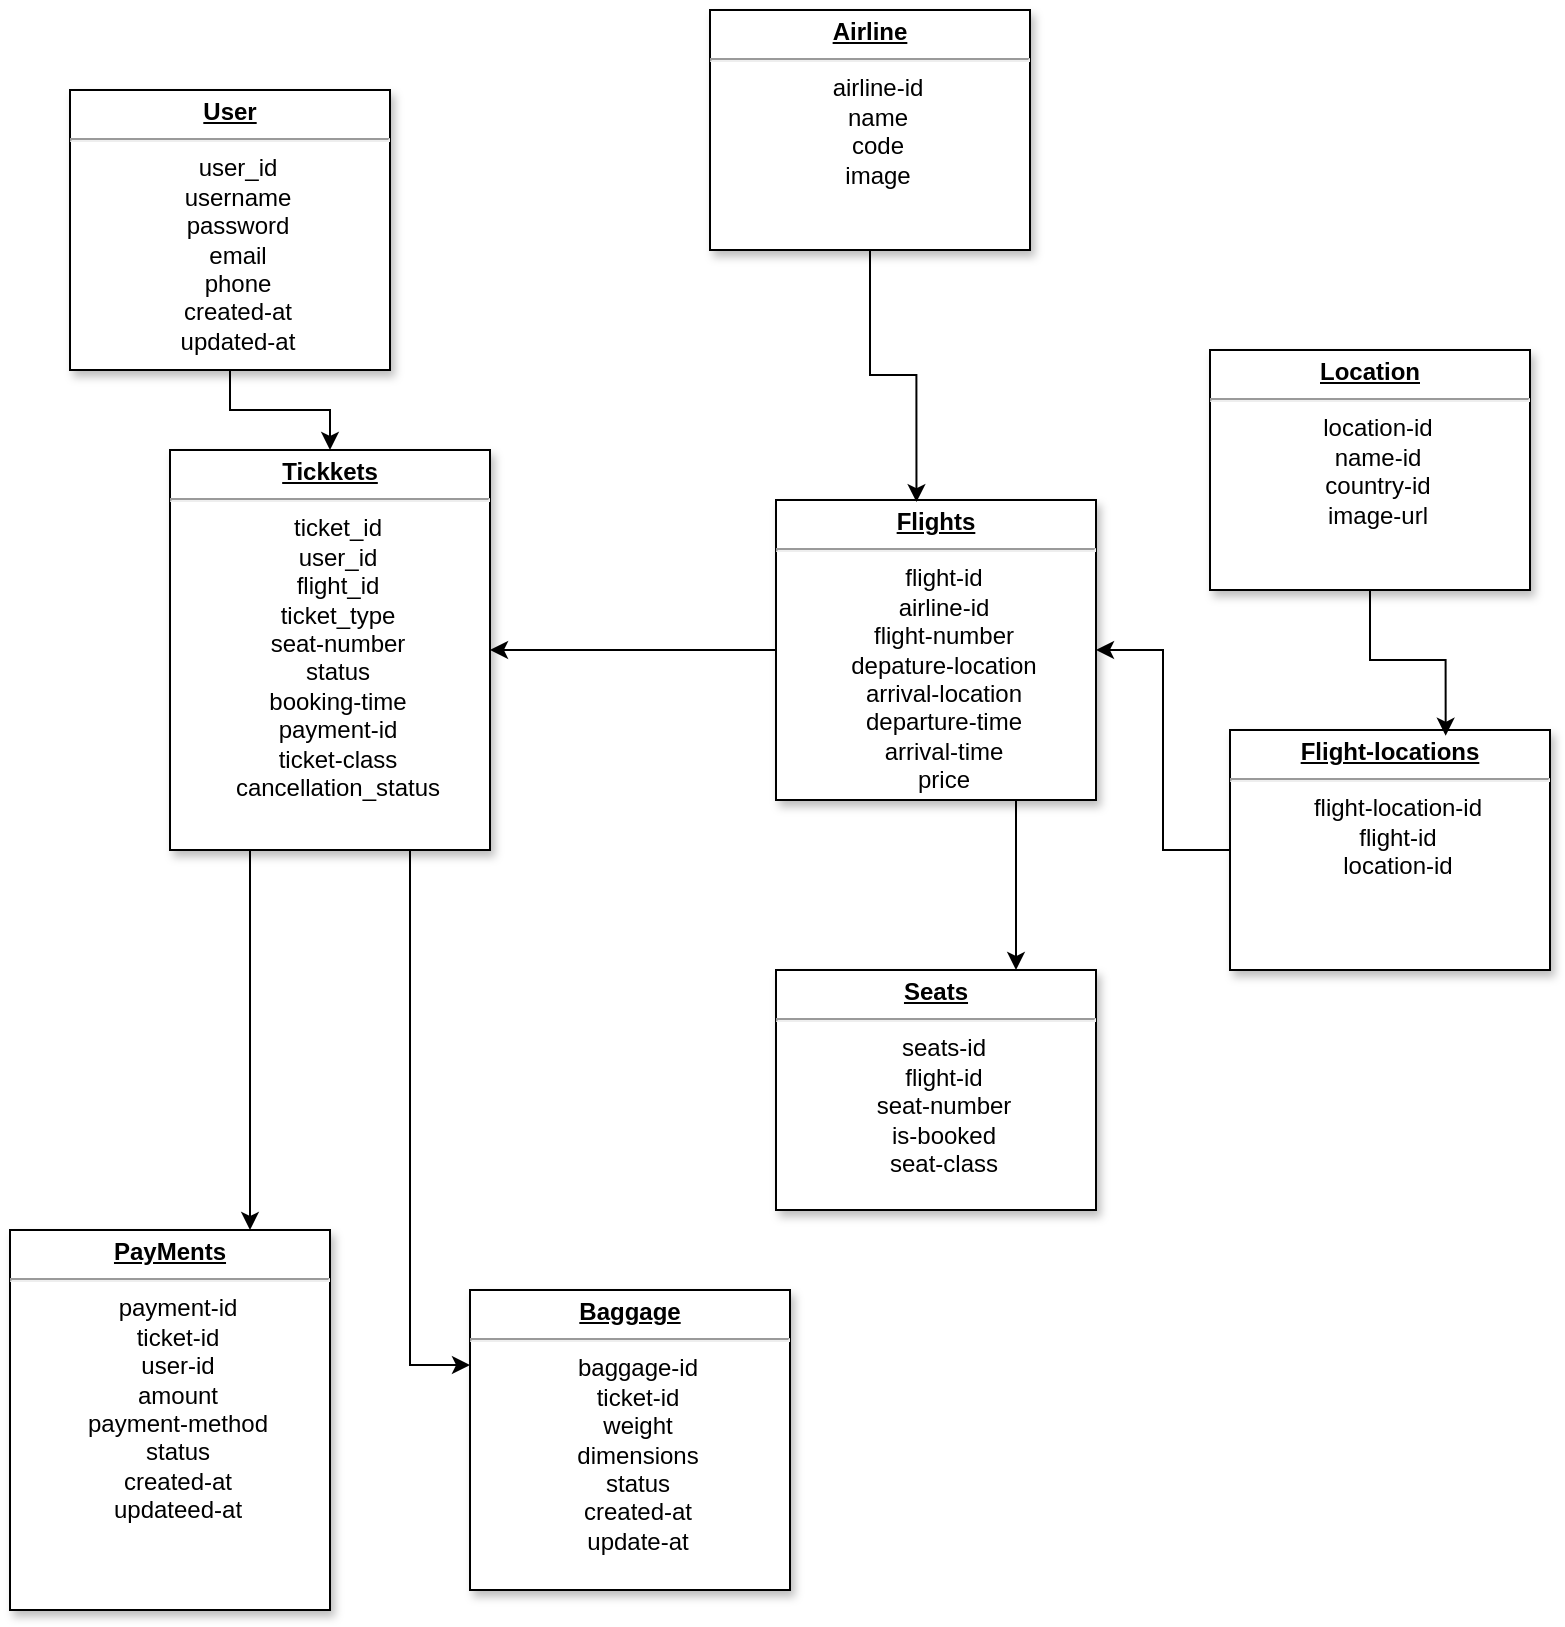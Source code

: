 <mxfile version="26.1.1" pages="2">
  <diagram name="DataBase" id="efa7a0a1-bf9b-a30e-e6df-94a7791c09e9">
    <mxGraphModel dx="1404" dy="547" grid="1" gridSize="10" guides="1" tooltips="1" connect="1" arrows="1" fold="1" page="1" pageScale="1" pageWidth="826" pageHeight="1169" background="none" math="0" shadow="0">
      <root>
        <mxCell id="0" />
        <mxCell id="1" parent="0" />
        <mxCell id="VD2d9bGg6Hbwb1E2KPjK-19" style="edgeStyle=orthogonalEdgeStyle;rounded=0;orthogonalLoop=1;jettySize=auto;html=1;labelBackgroundColor=none;fontColor=default;" edge="1" parent="1" source="VD2d9bGg6Hbwb1E2KPjK-20" target="VD2d9bGg6Hbwb1E2KPjK-23">
          <mxGeometry relative="1" as="geometry" />
        </mxCell>
        <mxCell id="VD2d9bGg6Hbwb1E2KPjK-20" value="&lt;p style=&quot;text-align: center; margin: 4px 0px 0px;&quot;&gt;&lt;b style=&quot;text-decoration-line: underline;&quot;&gt;Us&lt;/b&gt;&lt;span style=&quot;background-color: transparent;&quot;&gt;&lt;b&gt;&lt;u&gt;er&lt;/u&gt;&lt;/b&gt;&lt;/span&gt;&lt;/p&gt;&lt;hr style=&quot;text-align: center;&quot;&gt;&lt;p style=&quot;text-align: center; margin: 0px 0px 0px 8px;&quot;&gt;user_id&lt;/p&gt;&lt;p style=&quot;text-align: center; margin: 0px 0px 0px 8px;&quot;&gt;username&lt;/p&gt;&lt;p style=&quot;text-align: center; margin: 0px 0px 0px 8px;&quot;&gt;password&lt;/p&gt;&lt;p style=&quot;text-align: center; margin: 0px 0px 0px 8px;&quot;&gt;email&lt;/p&gt;&lt;p style=&quot;text-align: center; margin: 0px 0px 0px 8px;&quot;&gt;phone&lt;/p&gt;&lt;p style=&quot;text-align: center; margin: 0px 0px 0px 8px;&quot;&gt;created-at&lt;/p&gt;&lt;p style=&quot;text-align: center; margin: 0px 0px 0px 8px;&quot;&gt;updated-at&lt;/p&gt;" style="verticalAlign=top;align=left;overflow=fill;fontSize=12;fontFamily=Helvetica;html=1;shadow=1;labelBackgroundColor=none;" vertex="1" parent="1">
          <mxGeometry x="70" y="110" width="160" height="140" as="geometry" />
        </mxCell>
        <mxCell id="VD2d9bGg6Hbwb1E2KPjK-21" style="edgeStyle=orthogonalEdgeStyle;rounded=0;orthogonalLoop=1;jettySize=auto;html=1;exitX=0.75;exitY=1;exitDx=0;exitDy=0;entryX=0;entryY=0.25;entryDx=0;entryDy=0;labelBackgroundColor=none;fontColor=default;" edge="1" parent="1" source="VD2d9bGg6Hbwb1E2KPjK-23" target="VD2d9bGg6Hbwb1E2KPjK-24">
          <mxGeometry relative="1" as="geometry" />
        </mxCell>
        <mxCell id="VD2d9bGg6Hbwb1E2KPjK-22" style="edgeStyle=orthogonalEdgeStyle;rounded=0;orthogonalLoop=1;jettySize=auto;html=1;exitX=0.25;exitY=1;exitDx=0;exitDy=0;entryX=0.75;entryY=0;entryDx=0;entryDy=0;" edge="1" parent="1" source="VD2d9bGg6Hbwb1E2KPjK-23" target="VD2d9bGg6Hbwb1E2KPjK-35">
          <mxGeometry relative="1" as="geometry" />
        </mxCell>
        <mxCell id="VD2d9bGg6Hbwb1E2KPjK-23" value="&lt;p style=&quot;text-align: center; margin: 4px 0px 0px;&quot;&gt;&lt;b&gt;&lt;u&gt;Tickkets&lt;/u&gt;&lt;/b&gt;&lt;/p&gt;&lt;hr style=&quot;text-align: center;&quot;&gt;&lt;p style=&quot;text-align: center; margin: 0px 0px 0px 8px;&quot;&gt;ticket_id&lt;/p&gt;&lt;p style=&quot;text-align: center; margin: 0px 0px 0px 8px;&quot;&gt;user_id&lt;/p&gt;&lt;p style=&quot;text-align: center; margin: 0px 0px 0px 8px;&quot;&gt;flight_id&lt;/p&gt;&lt;p style=&quot;text-align: center; margin: 0px 0px 0px 8px;&quot;&gt;ticket_type&lt;/p&gt;&lt;p style=&quot;text-align: center; margin: 0px 0px 0px 8px;&quot;&gt;seat-number&lt;/p&gt;&lt;p style=&quot;text-align: center; margin: 0px 0px 0px 8px;&quot;&gt;status&lt;/p&gt;&lt;p style=&quot;text-align: center; margin: 0px 0px 0px 8px;&quot;&gt;booking-time&lt;/p&gt;&lt;p style=&quot;text-align: center; margin: 0px 0px 0px 8px;&quot;&gt;payment-id&lt;/p&gt;&lt;p style=&quot;text-align: center; margin: 0px 0px 0px 8px;&quot;&gt;ticket-class&lt;/p&gt;&lt;p style=&quot;text-align: center; margin: 0px 0px 0px 8px;&quot;&gt;cancellation_status&lt;/p&gt;" style="verticalAlign=top;align=left;overflow=fill;fontSize=12;fontFamily=Helvetica;html=1;shadow=1;labelBackgroundColor=none;" vertex="1" parent="1">
          <mxGeometry x="120" y="290" width="160" height="200" as="geometry" />
        </mxCell>
        <mxCell id="VD2d9bGg6Hbwb1E2KPjK-24" value="&lt;p style=&quot;text-align: center; margin: 4px 0px 0px;&quot;&gt;&lt;b&gt;&lt;u&gt;Baggage&lt;/u&gt;&lt;/b&gt;&lt;/p&gt;&lt;hr style=&quot;text-align: center;&quot;&gt;&lt;p style=&quot;text-align: center; margin: 0px 0px 0px 8px;&quot;&gt;baggage-id&lt;/p&gt;&lt;p style=&quot;text-align: center; margin: 0px 0px 0px 8px;&quot;&gt;ticket-id&lt;/p&gt;&lt;p style=&quot;text-align: center; margin: 0px 0px 0px 8px;&quot;&gt;weight&lt;/p&gt;&lt;p style=&quot;text-align: center; margin: 0px 0px 0px 8px;&quot;&gt;dimensions&lt;/p&gt;&lt;p style=&quot;text-align: center; margin: 0px 0px 0px 8px;&quot;&gt;status&lt;/p&gt;&lt;p style=&quot;text-align: center; margin: 0px 0px 0px 8px;&quot;&gt;created-at&lt;/p&gt;&lt;p style=&quot;text-align: center; margin: 0px 0px 0px 8px;&quot;&gt;update-at&lt;/p&gt;" style="verticalAlign=top;align=left;overflow=fill;fontSize=12;fontFamily=Helvetica;html=1;shadow=1;labelBackgroundColor=none;" vertex="1" parent="1">
          <mxGeometry x="270" y="710" width="160" height="150" as="geometry" />
        </mxCell>
        <mxCell id="VD2d9bGg6Hbwb1E2KPjK-25" style="edgeStyle=orthogonalEdgeStyle;rounded=0;orthogonalLoop=1;jettySize=auto;html=1;entryX=1;entryY=0.5;entryDx=0;entryDy=0;labelBackgroundColor=none;fontColor=default;" edge="1" parent="1" source="VD2d9bGg6Hbwb1E2KPjK-27" target="VD2d9bGg6Hbwb1E2KPjK-23">
          <mxGeometry relative="1" as="geometry" />
        </mxCell>
        <mxCell id="VD2d9bGg6Hbwb1E2KPjK-26" style="edgeStyle=orthogonalEdgeStyle;rounded=0;orthogonalLoop=1;jettySize=auto;html=1;exitX=0.75;exitY=1;exitDx=0;exitDy=0;entryX=0.75;entryY=0;entryDx=0;entryDy=0;" edge="1" parent="1" source="VD2d9bGg6Hbwb1E2KPjK-27" target="VD2d9bGg6Hbwb1E2KPjK-28">
          <mxGeometry relative="1" as="geometry" />
        </mxCell>
        <mxCell id="VD2d9bGg6Hbwb1E2KPjK-27" value="&lt;p style=&quot;text-align: center; margin: 4px 0px 0px;&quot;&gt;&lt;b&gt;&lt;u&gt;Flights&lt;/u&gt;&lt;/b&gt;&lt;/p&gt;&lt;hr style=&quot;text-align: center;&quot;&gt;&lt;p style=&quot;text-align: center; margin: 0px 0px 0px 8px;&quot;&gt;flight-id&lt;/p&gt;&lt;p style=&quot;text-align: center; margin: 0px 0px 0px 8px;&quot;&gt;airline-id&lt;/p&gt;&lt;p style=&quot;text-align: center; margin: 0px 0px 0px 8px;&quot;&gt;flight-number&lt;/p&gt;&lt;p style=&quot;text-align: center; margin: 0px 0px 0px 8px;&quot;&gt;depature-location&lt;/p&gt;&lt;p style=&quot;text-align: center; margin: 0px 0px 0px 8px;&quot;&gt;arrival-location&lt;/p&gt;&lt;p style=&quot;text-align: center; margin: 0px 0px 0px 8px;&quot;&gt;departure-time&lt;/p&gt;&lt;p style=&quot;text-align: center; margin: 0px 0px 0px 8px;&quot;&gt;arrival-time&lt;/p&gt;&lt;p style=&quot;text-align: center; margin: 0px 0px 0px 8px;&quot;&gt;price&lt;/p&gt;" style="verticalAlign=top;align=left;overflow=fill;fontSize=12;fontFamily=Helvetica;html=1;shadow=1;labelBackgroundColor=none;" vertex="1" parent="1">
          <mxGeometry x="423" y="315" width="160" height="150" as="geometry" />
        </mxCell>
        <mxCell id="VD2d9bGg6Hbwb1E2KPjK-28" value="&lt;p style=&quot;text-align: center; margin: 4px 0px 0px;&quot;&gt;&lt;b&gt;&lt;u&gt;Seats&lt;/u&gt;&lt;/b&gt;&lt;/p&gt;&lt;hr style=&quot;text-align: center;&quot;&gt;&lt;p style=&quot;text-align: center; margin: 0px 0px 0px 8px;&quot;&gt;seats-id&lt;/p&gt;&lt;p style=&quot;text-align: center; margin: 0px 0px 0px 8px;&quot;&gt;flight-id&lt;/p&gt;&lt;p style=&quot;text-align: center; margin: 0px 0px 0px 8px;&quot;&gt;seat-number&lt;/p&gt;&lt;p style=&quot;text-align: center; margin: 0px 0px 0px 8px;&quot;&gt;is-booked&lt;/p&gt;&lt;p style=&quot;text-align: center; margin: 0px 0px 0px 8px;&quot;&gt;seat-class&lt;/p&gt;" style="verticalAlign=top;align=left;overflow=fill;fontSize=12;fontFamily=Helvetica;html=1;shadow=1;labelBackgroundColor=none;" vertex="1" parent="1">
          <mxGeometry x="423" y="550" width="160" height="120" as="geometry" />
        </mxCell>
        <mxCell id="VD2d9bGg6Hbwb1E2KPjK-29" value="&lt;p style=&quot;text-align: center; margin: 4px 0px 0px;&quot;&gt;&lt;b&gt;&lt;u&gt;A&lt;/u&gt;&lt;/b&gt;&lt;span style=&quot;background-color: transparent;&quot;&gt;&lt;b&gt;&lt;u&gt;irline&lt;/u&gt;&lt;/b&gt;&lt;/span&gt;&lt;/p&gt;&lt;hr style=&quot;text-align: center;&quot;&gt;&lt;p style=&quot;text-align: center; margin: 0px 0px 0px 8px;&quot;&gt;airline-id&lt;/p&gt;&lt;p style=&quot;text-align: center; margin: 0px 0px 0px 8px;&quot;&gt;name&lt;/p&gt;&lt;p style=&quot;text-align: center; margin: 0px 0px 0px 8px;&quot;&gt;code&lt;/p&gt;&lt;p style=&quot;text-align: center; margin: 0px 0px 0px 8px;&quot;&gt;image&lt;/p&gt;" style="verticalAlign=top;align=left;overflow=fill;fontSize=12;fontFamily=Helvetica;html=1;shadow=1;labelBackgroundColor=none;" vertex="1" parent="1">
          <mxGeometry x="390" y="70" width="160" height="120" as="geometry" />
        </mxCell>
        <mxCell id="VD2d9bGg6Hbwb1E2KPjK-30" style="edgeStyle=orthogonalEdgeStyle;rounded=0;orthogonalLoop=1;jettySize=auto;html=1;entryX=1;entryY=0.5;entryDx=0;entryDy=0;" edge="1" parent="1" source="VD2d9bGg6Hbwb1E2KPjK-31" target="VD2d9bGg6Hbwb1E2KPjK-27">
          <mxGeometry relative="1" as="geometry" />
        </mxCell>
        <mxCell id="VD2d9bGg6Hbwb1E2KPjK-31" value="&lt;p style=&quot;text-align: center; margin: 4px 0px 0px;&quot;&gt;&lt;b&gt;&lt;u&gt;Flight-locations&lt;/u&gt;&lt;/b&gt;&lt;/p&gt;&lt;hr style=&quot;text-align: center;&quot;&gt;&lt;p style=&quot;text-align: center; margin: 0px 0px 0px 8px;&quot;&gt;flight-location-id&lt;/p&gt;&lt;p style=&quot;text-align: center; margin: 0px 0px 0px 8px;&quot;&gt;flight-id&lt;/p&gt;&lt;p style=&quot;text-align: center; margin: 0px 0px 0px 8px;&quot;&gt;location-id&lt;/p&gt;" style="verticalAlign=top;align=left;overflow=fill;fontSize=12;fontFamily=Helvetica;html=1;shadow=1;labelBackgroundColor=none;" vertex="1" parent="1">
          <mxGeometry x="650" y="430" width="160" height="120" as="geometry" />
        </mxCell>
        <mxCell id="VD2d9bGg6Hbwb1E2KPjK-32" value="&lt;p style=&quot;text-align: center; margin: 4px 0px 0px;&quot;&gt;&lt;b&gt;&lt;u&gt;Location&lt;/u&gt;&lt;/b&gt;&lt;/p&gt;&lt;hr style=&quot;text-align: center;&quot;&gt;&lt;p style=&quot;text-align: center; margin: 0px 0px 0px 8px;&quot;&gt;location-id&lt;/p&gt;&lt;p style=&quot;text-align: center; margin: 0px 0px 0px 8px;&quot;&gt;name-id&lt;/p&gt;&lt;p style=&quot;text-align: center; margin: 0px 0px 0px 8px;&quot;&gt;country-id&lt;/p&gt;&lt;p style=&quot;text-align: center; margin: 0px 0px 0px 8px;&quot;&gt;image-url&lt;/p&gt;" style="verticalAlign=top;align=left;overflow=fill;fontSize=12;fontFamily=Helvetica;html=1;shadow=1;labelBackgroundColor=none;" vertex="1" parent="1">
          <mxGeometry x="640" y="240" width="160" height="120" as="geometry" />
        </mxCell>
        <mxCell id="VD2d9bGg6Hbwb1E2KPjK-33" style="edgeStyle=orthogonalEdgeStyle;rounded=0;orthogonalLoop=1;jettySize=auto;html=1;entryX=0.439;entryY=0.007;entryDx=0;entryDy=0;entryPerimeter=0;labelBackgroundColor=none;fontColor=default;" edge="1" parent="1" source="VD2d9bGg6Hbwb1E2KPjK-29" target="VD2d9bGg6Hbwb1E2KPjK-27">
          <mxGeometry relative="1" as="geometry" />
        </mxCell>
        <mxCell id="VD2d9bGg6Hbwb1E2KPjK-34" style="edgeStyle=orthogonalEdgeStyle;rounded=0;orthogonalLoop=1;jettySize=auto;html=1;entryX=0.674;entryY=0.024;entryDx=0;entryDy=0;entryPerimeter=0;labelBackgroundColor=none;fontColor=default;" edge="1" parent="1" source="VD2d9bGg6Hbwb1E2KPjK-32" target="VD2d9bGg6Hbwb1E2KPjK-31">
          <mxGeometry relative="1" as="geometry" />
        </mxCell>
        <mxCell id="VD2d9bGg6Hbwb1E2KPjK-35" value="&lt;p style=&quot;text-align: center; margin: 4px 0px 0px;&quot;&gt;&lt;b&gt;&lt;u&gt;PayMents&lt;/u&gt;&lt;/b&gt;&lt;/p&gt;&lt;hr style=&quot;text-align: center;&quot;&gt;&lt;p style=&quot;text-align: center; margin: 0px 0px 0px 8px;&quot;&gt;payment-id&lt;/p&gt;&lt;p style=&quot;text-align: center; margin: 0px 0px 0px 8px;&quot;&gt;ticket-id&lt;/p&gt;&lt;p style=&quot;text-align: center; margin: 0px 0px 0px 8px;&quot;&gt;user-id&lt;/p&gt;&lt;p style=&quot;text-align: center; margin: 0px 0px 0px 8px;&quot;&gt;amount&lt;/p&gt;&lt;p style=&quot;text-align: center; margin: 0px 0px 0px 8px;&quot;&gt;payment-method&lt;/p&gt;&lt;p style=&quot;text-align: center; margin: 0px 0px 0px 8px;&quot;&gt;status&lt;/p&gt;&lt;p style=&quot;text-align: center; margin: 0px 0px 0px 8px;&quot;&gt;created-at&lt;/p&gt;&lt;p style=&quot;text-align: center; margin: 0px 0px 0px 8px;&quot;&gt;updateed-at&lt;/p&gt;" style="verticalAlign=top;align=left;overflow=fill;fontSize=12;fontFamily=Helvetica;html=1;shadow=1;labelBackgroundColor=none;" vertex="1" parent="1">
          <mxGeometry x="40" y="680" width="160" height="190" as="geometry" />
        </mxCell>
      </root>
    </mxGraphModel>
  </diagram>
  <diagram id="NnmvAEPNDqZaeTah2HrJ" name="Sơ đồ phân cấp chức năng">
    <mxGraphModel dx="2184" dy="2020" grid="1" gridSize="10" guides="1" tooltips="1" connect="1" arrows="1" fold="1" page="1" pageScale="1" pageWidth="827" pageHeight="1169" math="0" shadow="0">
      <root>
        <mxCell id="0" />
        <mxCell id="1" parent="0" />
        <mxCell id="oxAdvJ6benqU_1tZikic-13" style="edgeStyle=orthogonalEdgeStyle;rounded=0;orthogonalLoop=1;jettySize=auto;html=1;entryX=1;entryY=0.5;entryDx=0;entryDy=0;" edge="1" parent="1" source="oxAdvJ6benqU_1tZikic-1" target="oxAdvJ6benqU_1tZikic-2">
          <mxGeometry relative="1" as="geometry" />
        </mxCell>
        <mxCell id="oxAdvJ6benqU_1tZikic-14" style="edgeStyle=orthogonalEdgeStyle;rounded=0;orthogonalLoop=1;jettySize=auto;html=1;entryX=1;entryY=0.5;entryDx=0;entryDy=0;" edge="1" parent="1" source="oxAdvJ6benqU_1tZikic-1" target="oxAdvJ6benqU_1tZikic-3">
          <mxGeometry relative="1" as="geometry" />
        </mxCell>
        <mxCell id="oxAdvJ6benqU_1tZikic-15" style="edgeStyle=orthogonalEdgeStyle;rounded=0;orthogonalLoop=1;jettySize=auto;html=1;entryX=1;entryY=0.5;entryDx=0;entryDy=0;" edge="1" parent="1" source="oxAdvJ6benqU_1tZikic-1" target="oxAdvJ6benqU_1tZikic-4">
          <mxGeometry relative="1" as="geometry" />
        </mxCell>
        <mxCell id="oxAdvJ6benqU_1tZikic-16" style="edgeStyle=orthogonalEdgeStyle;rounded=0;orthogonalLoop=1;jettySize=auto;html=1;entryX=1;entryY=0.5;entryDx=0;entryDy=0;" edge="1" parent="1" source="oxAdvJ6benqU_1tZikic-1" target="oxAdvJ6benqU_1tZikic-5">
          <mxGeometry relative="1" as="geometry" />
        </mxCell>
        <mxCell id="oxAdvJ6benqU_1tZikic-17" style="edgeStyle=orthogonalEdgeStyle;rounded=0;orthogonalLoop=1;jettySize=auto;html=1;entryX=1;entryY=0.5;entryDx=0;entryDy=0;" edge="1" parent="1" source="oxAdvJ6benqU_1tZikic-1" target="oxAdvJ6benqU_1tZikic-6">
          <mxGeometry relative="1" as="geometry" />
        </mxCell>
        <mxCell id="oxAdvJ6benqU_1tZikic-18" style="edgeStyle=orthogonalEdgeStyle;rounded=0;orthogonalLoop=1;jettySize=auto;html=1;entryX=1;entryY=0.5;entryDx=0;entryDy=0;" edge="1" parent="1" source="oxAdvJ6benqU_1tZikic-1" target="oxAdvJ6benqU_1tZikic-7">
          <mxGeometry relative="1" as="geometry" />
        </mxCell>
        <mxCell id="oxAdvJ6benqU_1tZikic-19" style="edgeStyle=orthogonalEdgeStyle;rounded=0;orthogonalLoop=1;jettySize=auto;html=1;entryX=1;entryY=0.5;entryDx=0;entryDy=0;" edge="1" parent="1" source="oxAdvJ6benqU_1tZikic-1" target="oxAdvJ6benqU_1tZikic-8">
          <mxGeometry relative="1" as="geometry" />
        </mxCell>
        <mxCell id="oxAdvJ6benqU_1tZikic-20" style="edgeStyle=orthogonalEdgeStyle;rounded=0;orthogonalLoop=1;jettySize=auto;html=1;entryX=1;entryY=0.5;entryDx=0;entryDy=0;" edge="1" parent="1" source="oxAdvJ6benqU_1tZikic-1" target="oxAdvJ6benqU_1tZikic-10">
          <mxGeometry relative="1" as="geometry" />
        </mxCell>
        <mxCell id="oxAdvJ6benqU_1tZikic-21" style="edgeStyle=orthogonalEdgeStyle;rounded=0;orthogonalLoop=1;jettySize=auto;html=1;entryX=1;entryY=0.5;entryDx=0;entryDy=0;" edge="1" parent="1" source="oxAdvJ6benqU_1tZikic-1" target="oxAdvJ6benqU_1tZikic-11">
          <mxGeometry relative="1" as="geometry" />
        </mxCell>
        <mxCell id="oxAdvJ6benqU_1tZikic-1" value="Ưng Dụng&amp;nbsp;Đăt Vé Máy Bay" style="rounded=0;whiteSpace=wrap;html=1;" vertex="1" parent="1">
          <mxGeometry x="1300" y="420" width="270" height="80" as="geometry" />
        </mxCell>
        <mxCell id="oxAdvJ6benqU_1tZikic-29" style="edgeStyle=orthogonalEdgeStyle;rounded=0;orthogonalLoop=1;jettySize=auto;html=1;entryX=1;entryY=0.5;entryDx=0;entryDy=0;" edge="1" parent="1" source="oxAdvJ6benqU_1tZikic-2" target="oxAdvJ6benqU_1tZikic-22">
          <mxGeometry relative="1" as="geometry" />
        </mxCell>
        <mxCell id="oxAdvJ6benqU_1tZikic-30" style="edgeStyle=orthogonalEdgeStyle;rounded=0;orthogonalLoop=1;jettySize=auto;html=1;entryX=1;entryY=0.5;entryDx=0;entryDy=0;" edge="1" parent="1" source="oxAdvJ6benqU_1tZikic-2" target="oxAdvJ6benqU_1tZikic-25">
          <mxGeometry relative="1" as="geometry" />
        </mxCell>
        <mxCell id="oxAdvJ6benqU_1tZikic-31" style="edgeStyle=orthogonalEdgeStyle;rounded=0;orthogonalLoop=1;jettySize=auto;html=1;entryX=1;entryY=0.5;entryDx=0;entryDy=0;" edge="1" parent="1" source="oxAdvJ6benqU_1tZikic-2" target="oxAdvJ6benqU_1tZikic-26">
          <mxGeometry relative="1" as="geometry" />
        </mxCell>
        <mxCell id="oxAdvJ6benqU_1tZikic-32" style="edgeStyle=orthogonalEdgeStyle;rounded=0;orthogonalLoop=1;jettySize=auto;html=1;entryX=1;entryY=0.5;entryDx=0;entryDy=0;" edge="1" parent="1" source="oxAdvJ6benqU_1tZikic-2" target="oxAdvJ6benqU_1tZikic-27">
          <mxGeometry relative="1" as="geometry" />
        </mxCell>
        <mxCell id="oxAdvJ6benqU_1tZikic-2" value="&lt;ul style=&quot;box-sizing: border-box; font-family: Roboto, sans-serif; font-size: 14px; text-align: left;&quot;&gt;&lt;li style=&quot;box-sizing: border-box;&quot;&gt;Quản Lý Người Dùng&lt;/li&gt;&lt;/ul&gt;" style="shape=process;whiteSpace=wrap;html=1;backgroundOutline=1;" vertex="1" parent="1">
          <mxGeometry x="640" y="-290" width="240" height="60" as="geometry" />
        </mxCell>
        <mxCell id="_QK_S4Hf11pWZkubI3gC-4" style="edgeStyle=orthogonalEdgeStyle;rounded=0;orthogonalLoop=1;jettySize=auto;html=1;entryX=1;entryY=0.5;entryDx=0;entryDy=0;" edge="1" parent="1" source="oxAdvJ6benqU_1tZikic-3" target="_QK_S4Hf11pWZkubI3gC-1">
          <mxGeometry relative="1" as="geometry" />
        </mxCell>
        <mxCell id="_QK_S4Hf11pWZkubI3gC-5" style="edgeStyle=orthogonalEdgeStyle;rounded=0;orthogonalLoop=1;jettySize=auto;html=1;entryX=1;entryY=0.5;entryDx=0;entryDy=0;" edge="1" parent="1" source="oxAdvJ6benqU_1tZikic-3" target="_QK_S4Hf11pWZkubI3gC-2">
          <mxGeometry relative="1" as="geometry" />
        </mxCell>
        <mxCell id="_QK_S4Hf11pWZkubI3gC-6" style="edgeStyle=orthogonalEdgeStyle;rounded=0;orthogonalLoop=1;jettySize=auto;html=1;entryX=1;entryY=0.5;entryDx=0;entryDy=0;" edge="1" parent="1" source="oxAdvJ6benqU_1tZikic-3" target="_QK_S4Hf11pWZkubI3gC-3">
          <mxGeometry relative="1" as="geometry" />
        </mxCell>
        <mxCell id="oxAdvJ6benqU_1tZikic-3" value="&lt;ul style=&quot;box-sizing: border-box; font-family: Roboto, sans-serif; font-size: 14px; text-align: left;&quot;&gt;&lt;li style=&quot;box-sizing: border-box;&quot;&gt;Tìm Kiếm Chuyến Bay&lt;/li&gt;&lt;/ul&gt;" style="shape=process;whiteSpace=wrap;html=1;backgroundOutline=1;" vertex="1" parent="1">
          <mxGeometry x="640" y="90" width="240" height="60" as="geometry" />
        </mxCell>
        <mxCell id="oxAdvJ6benqU_1tZikic-4" value="&lt;ul style=&quot;box-sizing: border-box; font-family: Roboto, sans-serif; font-size: 14px; text-align: left;&quot;&gt;&lt;li style=&quot;box-sizing: border-box;&quot;&gt;Đặt Vé Máy Bay&lt;/li&gt;&lt;/ul&gt;" style="shape=process;whiteSpace=wrap;html=1;backgroundOutline=1;" vertex="1" parent="1">
          <mxGeometry x="630" y="250" width="240" height="60" as="geometry" />
        </mxCell>
        <mxCell id="oxAdvJ6benqU_1tZikic-5" value="&lt;ul style=&quot;box-sizing: border-box; font-family: Roboto, sans-serif; font-size: 14px; text-align: left;&quot;&gt;&lt;li style=&quot;box-sizing: border-box;&quot;&gt;Thanh Toán&lt;/li&gt;&lt;/ul&gt;" style="shape=process;whiteSpace=wrap;html=1;backgroundOutline=1;" vertex="1" parent="1">
          <mxGeometry x="640" y="410" width="240" height="60" as="geometry" />
        </mxCell>
        <mxCell id="oxAdvJ6benqU_1tZikic-6" value="&lt;ul style=&quot;box-sizing: border-box; font-family: Roboto, sans-serif; font-size: 14px; text-align: left;&quot;&gt;&lt;li style=&quot;box-sizing: border-box;&quot;&gt;Quản Lý Vé&lt;/li&gt;&lt;/ul&gt;" style="shape=process;whiteSpace=wrap;html=1;backgroundOutline=1;" vertex="1" parent="1">
          <mxGeometry x="640" y="570" width="240" height="60" as="geometry" />
        </mxCell>
        <mxCell id="oxAdvJ6benqU_1tZikic-7" value="&lt;ul style=&quot;box-sizing: border-box; font-family: Roboto, sans-serif; font-size: 14px; text-align: left;&quot;&gt;&lt;li style=&quot;box-sizing: border-box;&quot;&gt;Quản Lý Hãng Hàng Không (Admin)&lt;/li&gt;&lt;/ul&gt;" style="shape=process;whiteSpace=wrap;html=1;backgroundOutline=1;" vertex="1" parent="1">
          <mxGeometry x="640" y="740" width="240" height="60" as="geometry" />
        </mxCell>
        <mxCell id="oxAdvJ6benqU_1tZikic-8" value="&lt;ul style=&quot;box-sizing: border-box; font-family: Roboto, sans-serif; font-size: 14px; text-align: left;&quot;&gt;&lt;li style=&quot;box-sizing: border-box;&quot;&gt;Quản Lý Chuyến Bay (Admin)&lt;/li&gt;&lt;/ul&gt;" style="shape=process;whiteSpace=wrap;html=1;backgroundOutline=1;" vertex="1" parent="1">
          <mxGeometry x="640" y="900" width="240" height="60" as="geometry" />
        </mxCell>
        <mxCell id="oxAdvJ6benqU_1tZikic-10" value="&lt;ul style=&quot;box-sizing: border-box; font-family: Roboto, sans-serif; font-size: 14px; text-align: left;&quot;&gt;&lt;li style=&quot;box-sizing: border-box;&quot;&gt;Quản Lý Thanh Toán (Admin)&lt;/li&gt;&lt;/ul&gt;" style="shape=process;whiteSpace=wrap;html=1;backgroundOutline=1;" vertex="1" parent="1">
          <mxGeometry x="640" y="1050" width="240" height="60" as="geometry" />
        </mxCell>
        <mxCell id="oxAdvJ6benqU_1tZikic-11" value="&lt;ul style=&quot;box-sizing: border-box; font-family: Roboto, sans-serif; font-size: 14px; text-align: left;&quot;&gt;&lt;li style=&quot;box-sizing: border-box;&quot;&gt;Hỗ Trợ Khách Hàng&lt;/li&gt;&lt;/ul&gt;" style="shape=process;whiteSpace=wrap;html=1;backgroundOutline=1;" vertex="1" parent="1">
          <mxGeometry x="640" y="1220" width="240" height="60" as="geometry" />
        </mxCell>
        <mxCell id="oxAdvJ6benqU_1tZikic-22" value="&lt;ul style=&quot;box-sizing: border-box; font-family: Roboto, sans-serif; font-size: 14px; text-align: left;&quot;&gt;&lt;li style=&quot;box-sizing: border-box;&quot;&gt;Đăng Ký Tài Khoản&lt;/li&gt;&lt;/ul&gt;" style="rounded=1;whiteSpace=wrap;html=1;" vertex="1" parent="1">
          <mxGeometry x="280" y="-380" width="120" height="60" as="geometry" />
        </mxCell>
        <mxCell id="oxAdvJ6benqU_1tZikic-25" value="&lt;ul style=&quot;box-sizing: border-box; font-family: Roboto, sans-serif; font-size: 14px; text-align: left;&quot;&gt;&lt;li style=&quot;box-sizing: border-box;&quot;&gt;Đăng Nhập&lt;/li&gt;&lt;/ul&gt;" style="rounded=1;whiteSpace=wrap;html=1;" vertex="1" parent="1">
          <mxGeometry x="280" y="-310" width="120" height="60" as="geometry" />
        </mxCell>
        <mxCell id="oxAdvJ6benqU_1tZikic-26" value="&lt;ul style=&quot;box-sizing: border-box; font-family: Roboto, sans-serif; font-size: 14px; text-align: left;&quot;&gt;&lt;li style=&quot;box-sizing: border-box;&quot;&gt;Cập Nhật Thông Tin Cá Nhân&lt;/li&gt;&lt;/ul&gt;" style="rounded=1;whiteSpace=wrap;html=1;" vertex="1" parent="1">
          <mxGeometry x="180" y="-240" width="220" height="60" as="geometry" />
        </mxCell>
        <mxCell id="oxAdvJ6benqU_1tZikic-27" value="&lt;ul style=&quot;box-sizing: border-box; font-family: Roboto, sans-serif; font-size: 14px; text-align: left;&quot;&gt;&lt;li style=&quot;box-sizing: border-box;&quot;&gt;Quản Lý Tài Khoản&lt;/li&gt;&lt;/ul&gt;" style="rounded=1;whiteSpace=wrap;html=1;" vertex="1" parent="1">
          <mxGeometry x="280" y="-150" width="120" height="60" as="geometry" />
        </mxCell>
        <mxCell id="oxAdvJ6benqU_1tZikic-28" style="edgeStyle=orthogonalEdgeStyle;rounded=0;orthogonalLoop=1;jettySize=auto;html=1;exitX=0.5;exitY=1;exitDx=0;exitDy=0;" edge="1" parent="1" source="oxAdvJ6benqU_1tZikic-25" target="oxAdvJ6benqU_1tZikic-25">
          <mxGeometry relative="1" as="geometry" />
        </mxCell>
        <mxCell id="_QK_S4Hf11pWZkubI3gC-1" value="&lt;ul style=&quot;box-sizing: border-box; font-family: Roboto, sans-serif; font-size: 14px; text-align: left;&quot;&gt;&lt;li style=&quot;box-sizing: border-box;&quot;&gt;Nhập Thông Tin Tìm Kiếm&lt;/li&gt;&lt;/ul&gt;" style="rounded=1;whiteSpace=wrap;html=1;" vertex="1" parent="1">
          <mxGeometry x="280" y="-10" width="190" height="60" as="geometry" />
        </mxCell>
        <mxCell id="_QK_S4Hf11pWZkubI3gC-2" value="&lt;ul style=&quot;box-sizing: border-box; font-family: Roboto, sans-serif; font-size: 14px; text-align: left;&quot;&gt;&lt;li style=&quot;box-sizing: border-box;&quot;&gt;Hiển Thị Kết Quả Tìm Kiếm&lt;/li&gt;&lt;/ul&gt;" style="rounded=1;whiteSpace=wrap;html=1;" vertex="1" parent="1">
          <mxGeometry x="280" y="70" width="190" height="60" as="geometry" />
        </mxCell>
        <mxCell id="_QK_S4Hf11pWZkubI3gC-3" value="&lt;ul style=&quot;box-sizing: border-box; font-family: Roboto, sans-serif; font-size: 14px; text-align: left;&quot;&gt;&lt;li style=&quot;box-sizing: border-box;&quot;&gt;Lọc Kết Quả&lt;/li&gt;&lt;/ul&gt;" style="rounded=1;whiteSpace=wrap;html=1;" vertex="1" parent="1">
          <mxGeometry x="280" y="170" width="190" height="60" as="geometry" />
        </mxCell>
      </root>
    </mxGraphModel>
  </diagram>
</mxfile>

